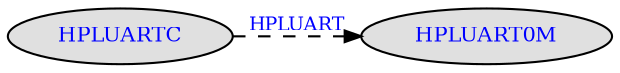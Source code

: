 digraph "HPLUARTC_if" {
    rankdir=LR;
    ratio=compress;
    margin="0,0";
    ranksep=0.0005; 
    nodesep=0.1; 
    node [shape=ellipse style=filled fillcolor="#e0e0e0"];
    node [fontsize=10 height=.1 width=.1];
    edge [fontsize=9 arrowsize=.8];
    node [fontcolor=blue];
    edge [fontcolor=blue];

    HPLUARTC [URL="tos.platform.mica2.HPLUARTC.nc.html"];
    HPLUART0M [URL="tos.platform.mica2.HPLUART0M.nc.html"];
    HPLUARTC -> HPLUART0M [ style=dashed label="HPLUART" URL="tos.interfaces.HPLUART.nc.html" ];
}
